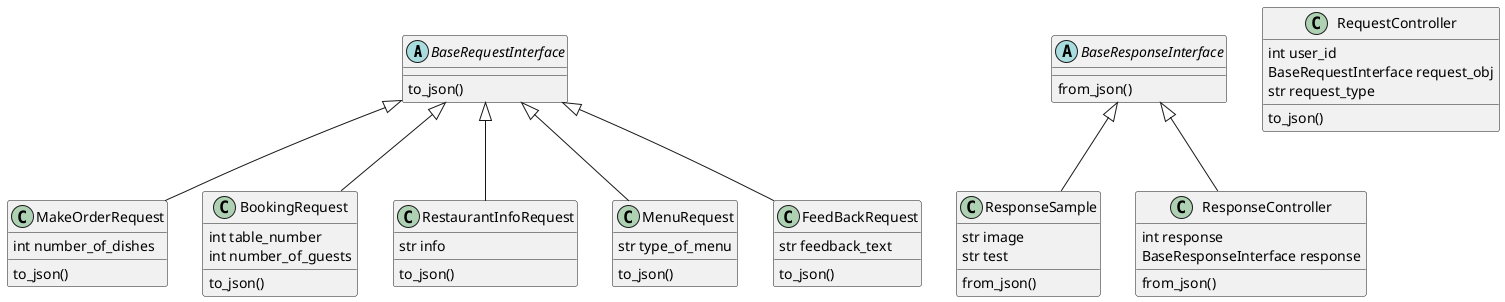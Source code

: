 @startuml
'https://plantuml.com/class-diagram


BaseRequestInterface <|-- MakeOrderRequest
BaseRequestInterface <|-- BookingRequest
BaseRequestInterface <|-- RestaurantInfoRequest
BaseRequestInterface <|-- MenuRequest
BaseRequestInterface <|-- FeedBackRequest

BaseResponseInterface <|-- ResponseSample
BaseResponseInterface <|-- ResponseController


abstract class  BaseRequestInterface {
to_json()
}

class MakeOrderRequest{
int number_of_dishes
to_json()
}
class BookingRequest{
int table_number
int number_of_guests
to_json()
}

class RestaurantInfoRequest{
str info
to_json()
}

class MenuRequest{
str type_of_menu
to_json()
}

class FeedBackRequest{
str feedback_text
to_json()
}


class RequestController{
int user_id
BaseRequestInterface request_obj
str request_type
to_json()
}

abstract class BaseResponseInterface{
from_json()
}

class ResponseSample{
str image
str test
from_json()
}

class ResponseController{
int response
BaseResponseInterface response
from_json()
}


@enduml